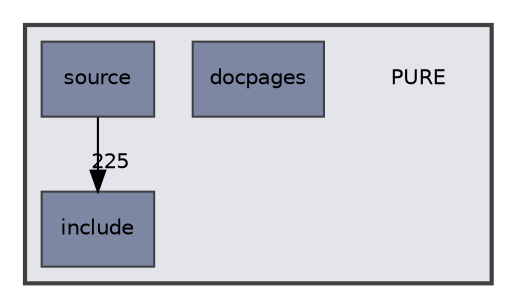 digraph "C:/__PR00F__/___developing___/projects/PGE/PGE/PURE"
{
 // LATEX_PDF_SIZE
  edge [fontname="Helvetica",fontsize="10",labelfontname="Helvetica",labelfontsize="10"];
  node [fontname="Helvetica",fontsize="10",shape=record];
  compound=true
  subgraph clusterdir_010e343a38f8618a9d9a4eff05c9fae8 {
    graph [ bgcolor="#e3e5eb", pencolor="grey25", style="filled,bold,", label="", fontname="Helvetica", fontsize="10", URL="dir_010e343a38f8618a9d9a4eff05c9fae8.html"]
    dir_010e343a38f8618a9d9a4eff05c9fae8 [shape=plaintext, label="PURE"];
  dir_100cc0983e6a3096cfff2ff9788fc52a [shape=box, label="docpages", style="filled,", fillcolor="#7d86a3", color="grey25", URL="dir_100cc0983e6a3096cfff2ff9788fc52a.html"];
  dir_ccce2d9ae343f825e3dbbdb591871300 [shape=box, label="include", style="filled,", fillcolor="#7d86a3", color="grey25", URL="dir_ccce2d9ae343f825e3dbbdb591871300.html"];
  dir_5f281b470b6c7040189801da69c0cd0c [shape=box, label="source", style="filled,", fillcolor="#7d86a3", color="grey25", URL="dir_5f281b470b6c7040189801da69c0cd0c.html"];
  }
  dir_5f281b470b6c7040189801da69c0cd0c->dir_ccce2d9ae343f825e3dbbdb591871300 [headlabel="225", labeldistance=1.5 headhref="dir_000025_000010.html"];
}
